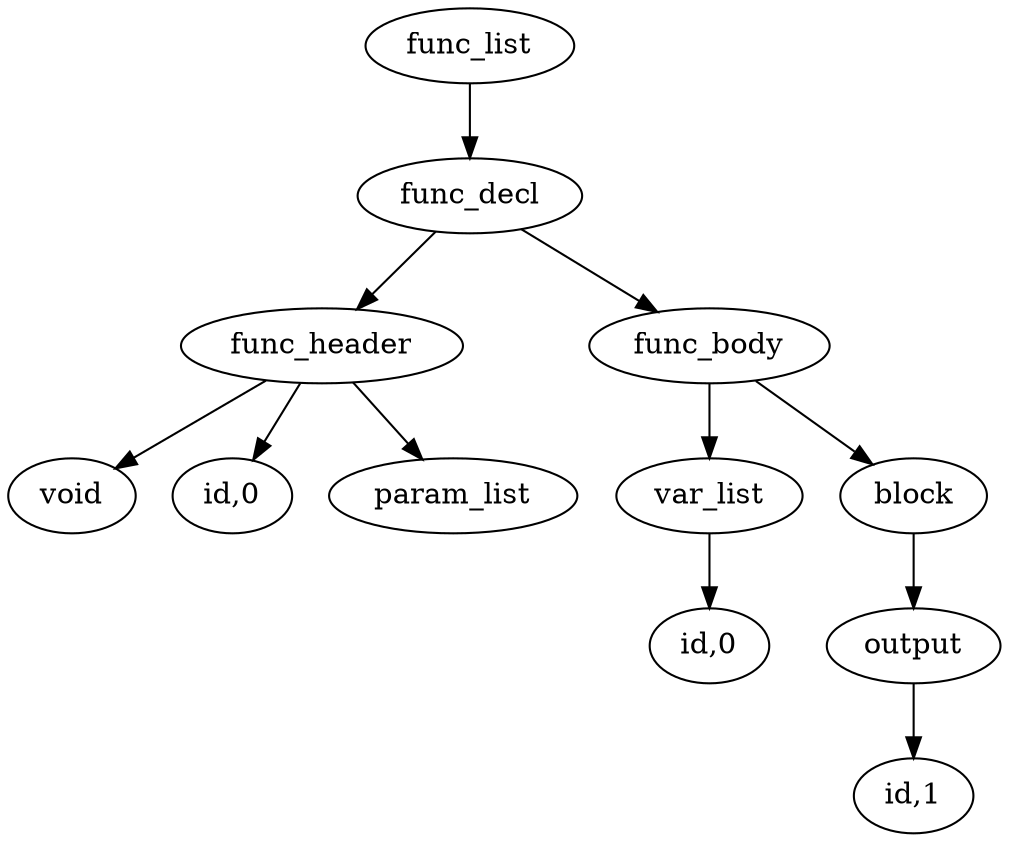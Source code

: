 digraph {
graph [ordering="out"];
node0[label="func_list"];
node1[label="func_decl"];
node2[label="func_header"];
node3[label="void"];
node2 -> node3;
node4[label="id,0"];
node2 -> node4;
node5[label="param_list"];
node2 -> node5;
node1 -> node2;
node6[label="func_body"];
node7[label="var_list"];
node8[label="id,0"];
node7 -> node8;
node6 -> node7;
node9[label="block"];
node10[label="output"];
node11[label="id,1"];
node10 -> node11;
node9 -> node10;
node6 -> node9;
node1 -> node6;
node0 -> node1;
}
